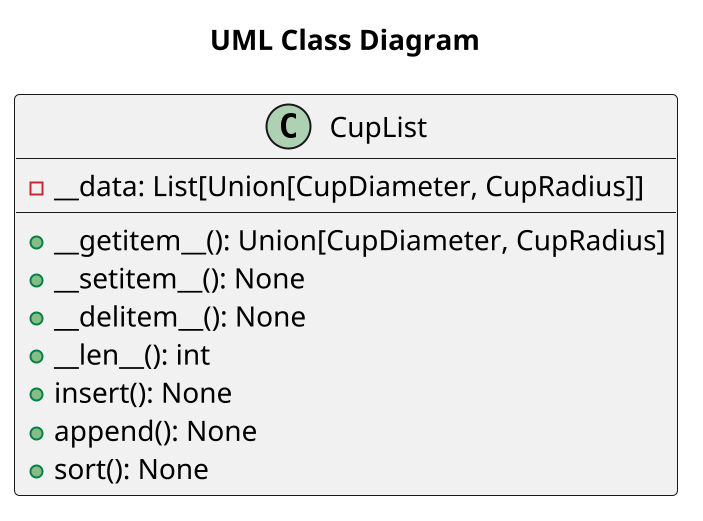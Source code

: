@startuml
scale 2
title "UML Class Diagram"
class CupList {
	-__data: List[Union[CupDiameter, CupRadius]]
	+__getitem__(): Union[CupDiameter, CupRadius]
	+__setitem__(): None
	+__delitem__(): None
	+__len__(): int
	+insert(): None
	+append(): None
	+sort(): None
}
@enduml